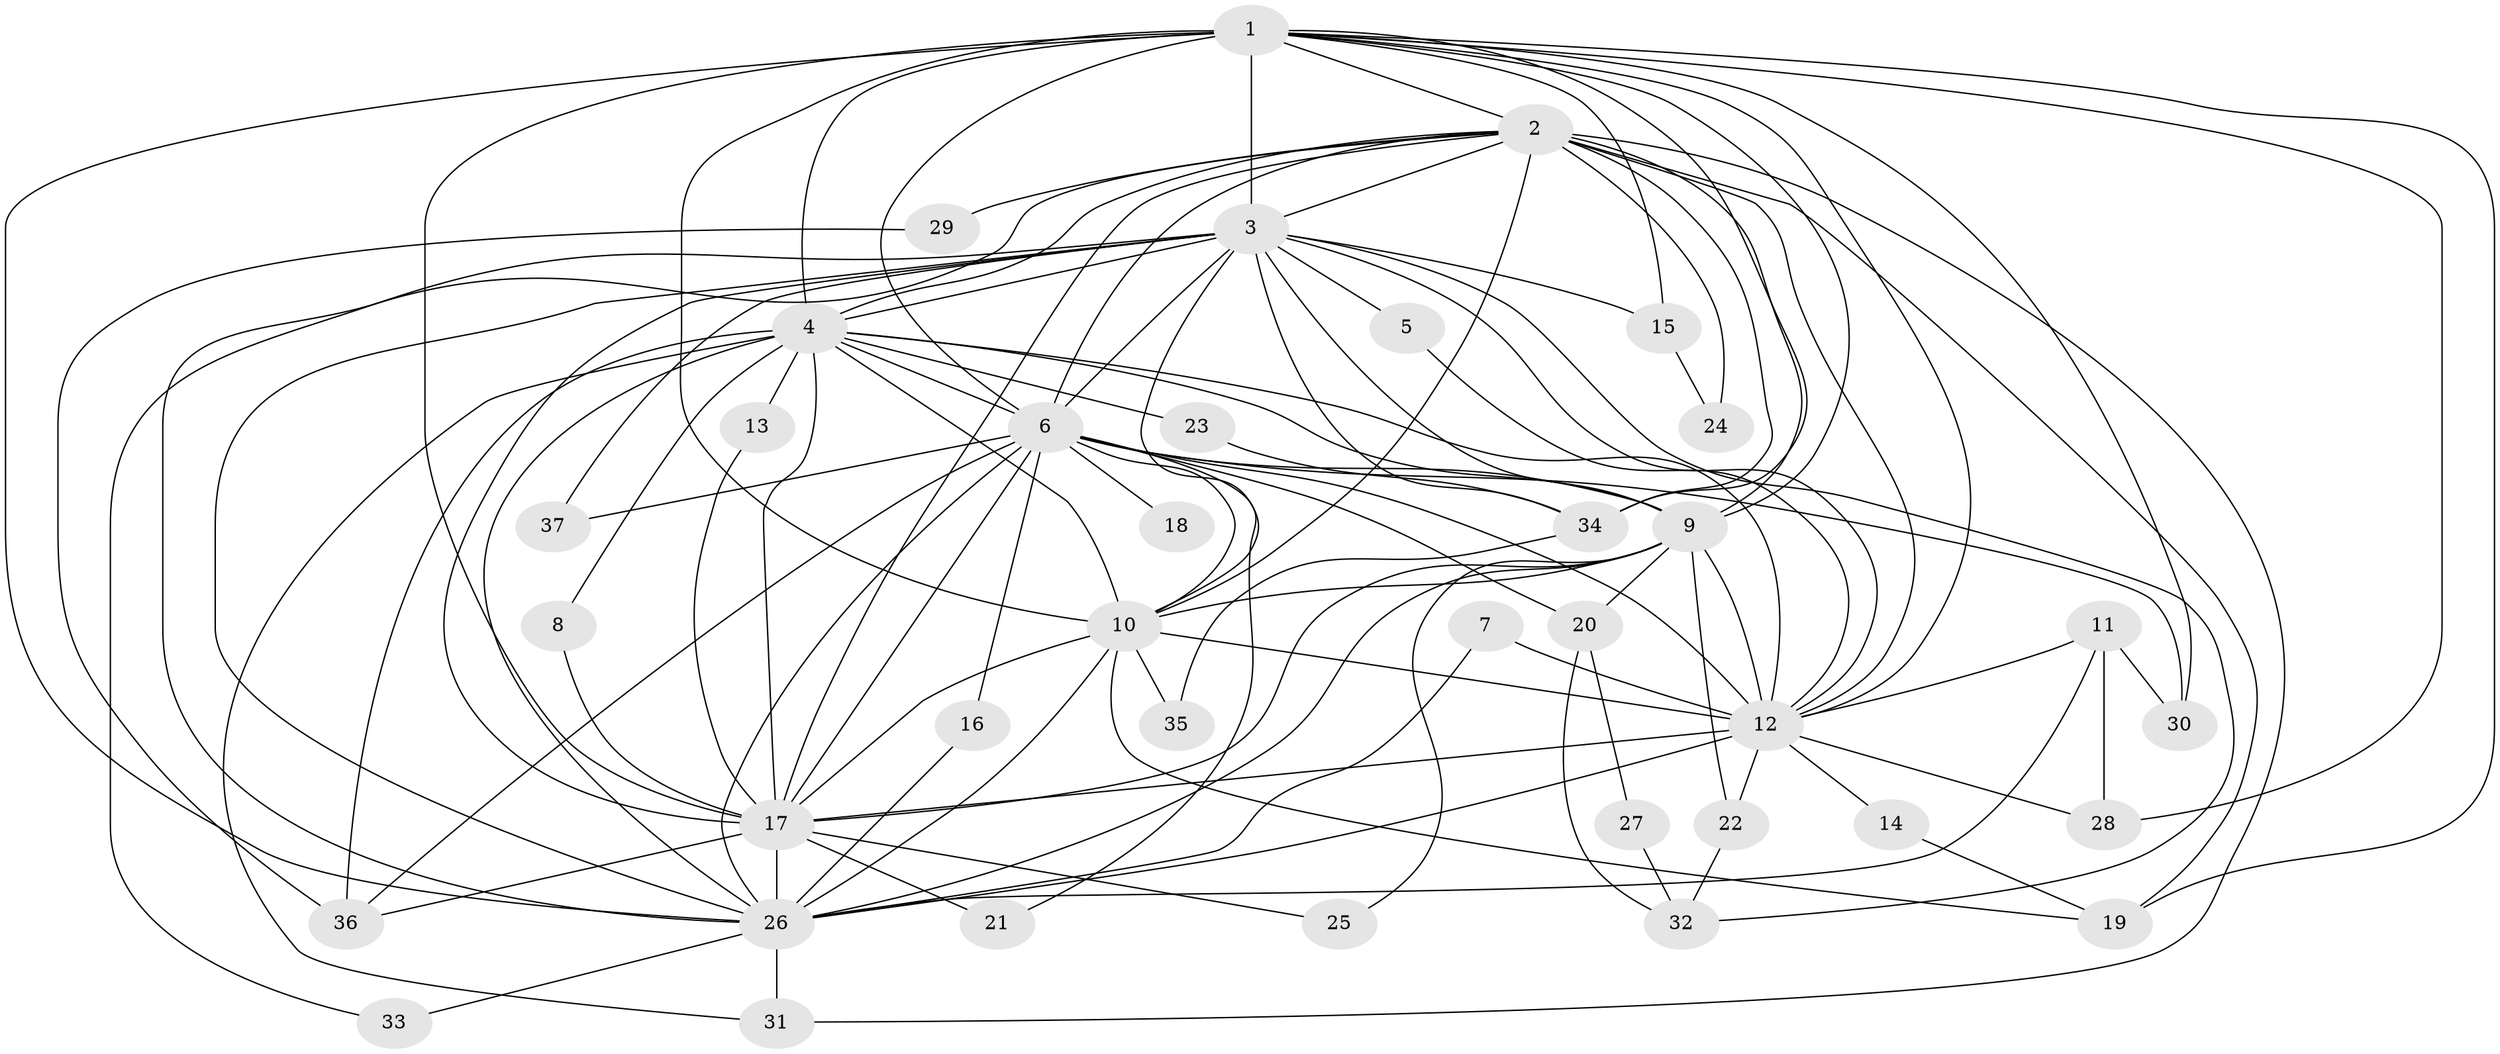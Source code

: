 // original degree distribution, {19: 0.03278688524590164, 17: 0.03278688524590164, 20: 0.01639344262295082, 16: 0.06557377049180328, 15: 0.01639344262295082, 2: 0.639344262295082, 3: 0.08196721311475409, 4: 0.08196721311475409, 5: 0.03278688524590164}
// Generated by graph-tools (version 1.1) at 2025/36/03/04/25 23:36:34]
// undirected, 37 vertices, 105 edges
graph export_dot {
  node [color=gray90,style=filled];
  1;
  2;
  3;
  4;
  5;
  6;
  7;
  8;
  9;
  10;
  11;
  12;
  13;
  14;
  15;
  16;
  17;
  18;
  19;
  20;
  21;
  22;
  23;
  24;
  25;
  26;
  27;
  28;
  29;
  30;
  31;
  32;
  33;
  34;
  35;
  36;
  37;
  1 -- 2 [weight=1.0];
  1 -- 3 [weight=2.0];
  1 -- 4 [weight=2.0];
  1 -- 6 [weight=2.0];
  1 -- 9 [weight=2.0];
  1 -- 10 [weight=1.0];
  1 -- 12 [weight=1.0];
  1 -- 15 [weight=1.0];
  1 -- 17 [weight=2.0];
  1 -- 19 [weight=1.0];
  1 -- 26 [weight=1.0];
  1 -- 28 [weight=1.0];
  1 -- 30 [weight=1.0];
  1 -- 34 [weight=1.0];
  2 -- 3 [weight=1.0];
  2 -- 4 [weight=1.0];
  2 -- 6 [weight=1.0];
  2 -- 9 [weight=2.0];
  2 -- 10 [weight=2.0];
  2 -- 12 [weight=1.0];
  2 -- 17 [weight=1.0];
  2 -- 19 [weight=1.0];
  2 -- 24 [weight=1.0];
  2 -- 26 [weight=1.0];
  2 -- 29 [weight=1.0];
  2 -- 31 [weight=1.0];
  2 -- 34 [weight=1.0];
  3 -- 4 [weight=1.0];
  3 -- 5 [weight=1.0];
  3 -- 6 [weight=2.0];
  3 -- 9 [weight=1.0];
  3 -- 10 [weight=1.0];
  3 -- 12 [weight=1.0];
  3 -- 15 [weight=1.0];
  3 -- 17 [weight=2.0];
  3 -- 26 [weight=1.0];
  3 -- 32 [weight=1.0];
  3 -- 33 [weight=1.0];
  3 -- 34 [weight=1.0];
  3 -- 37 [weight=1.0];
  4 -- 6 [weight=1.0];
  4 -- 8 [weight=1.0];
  4 -- 9 [weight=1.0];
  4 -- 10 [weight=2.0];
  4 -- 12 [weight=1.0];
  4 -- 13 [weight=1.0];
  4 -- 17 [weight=1.0];
  4 -- 23 [weight=1.0];
  4 -- 26 [weight=1.0];
  4 -- 31 [weight=1.0];
  4 -- 36 [weight=1.0];
  5 -- 12 [weight=1.0];
  6 -- 9 [weight=1.0];
  6 -- 10 [weight=1.0];
  6 -- 12 [weight=1.0];
  6 -- 16 [weight=1.0];
  6 -- 17 [weight=1.0];
  6 -- 18 [weight=1.0];
  6 -- 20 [weight=1.0];
  6 -- 21 [weight=1.0];
  6 -- 26 [weight=1.0];
  6 -- 30 [weight=1.0];
  6 -- 36 [weight=1.0];
  6 -- 37 [weight=1.0];
  7 -- 12 [weight=1.0];
  7 -- 26 [weight=1.0];
  8 -- 17 [weight=1.0];
  9 -- 10 [weight=1.0];
  9 -- 12 [weight=1.0];
  9 -- 17 [weight=1.0];
  9 -- 20 [weight=2.0];
  9 -- 22 [weight=1.0];
  9 -- 25 [weight=1.0];
  9 -- 26 [weight=2.0];
  10 -- 12 [weight=3.0];
  10 -- 17 [weight=1.0];
  10 -- 19 [weight=1.0];
  10 -- 26 [weight=1.0];
  10 -- 35 [weight=1.0];
  11 -- 12 [weight=1.0];
  11 -- 26 [weight=1.0];
  11 -- 28 [weight=1.0];
  11 -- 30 [weight=1.0];
  12 -- 14 [weight=1.0];
  12 -- 17 [weight=1.0];
  12 -- 22 [weight=1.0];
  12 -- 26 [weight=1.0];
  12 -- 28 [weight=1.0];
  13 -- 17 [weight=1.0];
  14 -- 19 [weight=1.0];
  15 -- 24 [weight=1.0];
  16 -- 26 [weight=1.0];
  17 -- 21 [weight=1.0];
  17 -- 25 [weight=1.0];
  17 -- 26 [weight=2.0];
  17 -- 36 [weight=1.0];
  20 -- 27 [weight=1.0];
  20 -- 32 [weight=1.0];
  22 -- 32 [weight=1.0];
  23 -- 34 [weight=1.0];
  26 -- 31 [weight=1.0];
  26 -- 33 [weight=1.0];
  27 -- 32 [weight=1.0];
  29 -- 36 [weight=1.0];
  34 -- 35 [weight=1.0];
}
